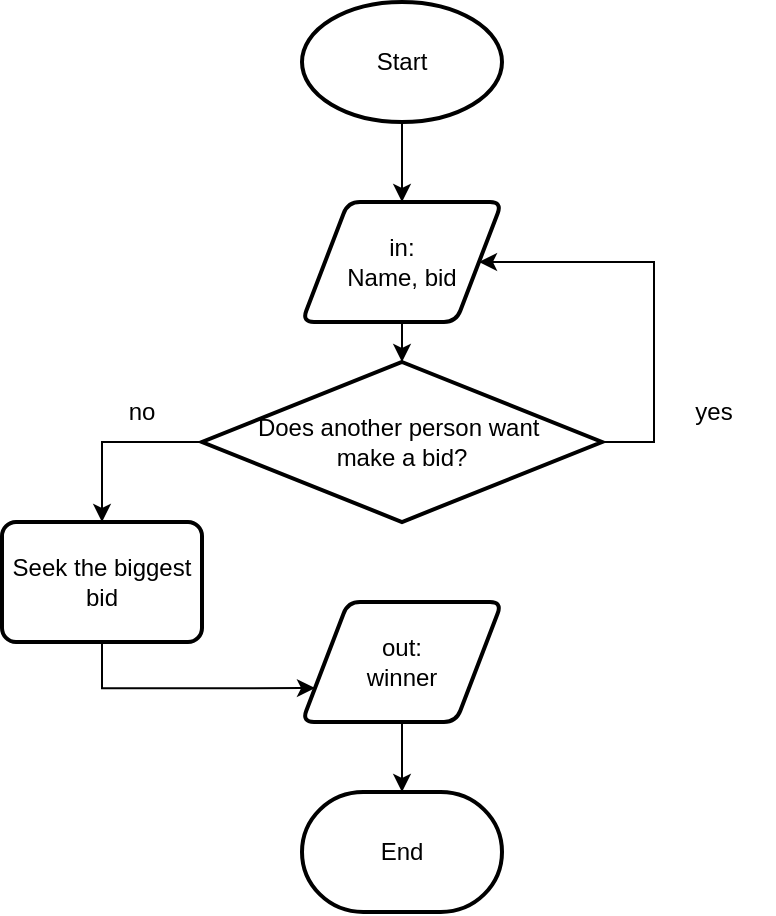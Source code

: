 <mxfile version="26.0.8">
  <diagram name="Сторінка-1" id="3BI2oseAMi1SdCCRbRWA">
    <mxGraphModel dx="1050" dy="603" grid="1" gridSize="10" guides="1" tooltips="1" connect="1" arrows="1" fold="1" page="1" pageScale="1" pageWidth="827" pageHeight="1169" math="0" shadow="0">
      <root>
        <mxCell id="0" />
        <mxCell id="1" parent="0" />
        <mxCell id="OT3GK1IK0ON0NBDD2vvj-4" value="" style="edgeStyle=orthogonalEdgeStyle;rounded=0;orthogonalLoop=1;jettySize=auto;html=1;" edge="1" parent="1" source="OT3GK1IK0ON0NBDD2vvj-2" target="OT3GK1IK0ON0NBDD2vvj-3">
          <mxGeometry relative="1" as="geometry" />
        </mxCell>
        <mxCell id="OT3GK1IK0ON0NBDD2vvj-2" value="Start" style="strokeWidth=2;html=1;shape=mxgraph.flowchart.start_1;whiteSpace=wrap;" vertex="1" parent="1">
          <mxGeometry x="364" y="40" width="100" height="60" as="geometry" />
        </mxCell>
        <mxCell id="OT3GK1IK0ON0NBDD2vvj-6" style="edgeStyle=orthogonalEdgeStyle;rounded=0;orthogonalLoop=1;jettySize=auto;html=1;exitX=0.5;exitY=1;exitDx=0;exitDy=0;" edge="1" parent="1" source="OT3GK1IK0ON0NBDD2vvj-3" target="OT3GK1IK0ON0NBDD2vvj-5">
          <mxGeometry relative="1" as="geometry" />
        </mxCell>
        <mxCell id="OT3GK1IK0ON0NBDD2vvj-3" value="in:&lt;div&gt;Name, bid&lt;/div&gt;" style="shape=parallelogram;html=1;strokeWidth=2;perimeter=parallelogramPerimeter;whiteSpace=wrap;rounded=1;arcSize=12;size=0.23;" vertex="1" parent="1">
          <mxGeometry x="364" y="140" width="100" height="60" as="geometry" />
        </mxCell>
        <mxCell id="OT3GK1IK0ON0NBDD2vvj-7" style="edgeStyle=orthogonalEdgeStyle;rounded=0;orthogonalLoop=1;jettySize=auto;html=1;exitX=1;exitY=0.5;exitDx=0;exitDy=0;exitPerimeter=0;entryX=1;entryY=0.5;entryDx=0;entryDy=0;" edge="1" parent="1" source="OT3GK1IK0ON0NBDD2vvj-5" target="OT3GK1IK0ON0NBDD2vvj-3">
          <mxGeometry relative="1" as="geometry">
            <Array as="points">
              <mxPoint x="540" y="260" />
              <mxPoint x="540" y="170" />
            </Array>
          </mxGeometry>
        </mxCell>
        <mxCell id="OT3GK1IK0ON0NBDD2vvj-11" style="edgeStyle=orthogonalEdgeStyle;rounded=0;orthogonalLoop=1;jettySize=auto;html=1;exitX=0;exitY=0.5;exitDx=0;exitDy=0;exitPerimeter=0;" edge="1" parent="1" source="OT3GK1IK0ON0NBDD2vvj-5" target="OT3GK1IK0ON0NBDD2vvj-10">
          <mxGeometry relative="1" as="geometry" />
        </mxCell>
        <mxCell id="OT3GK1IK0ON0NBDD2vvj-5" value="Does another person want&amp;nbsp;&lt;div&gt;make a bid?&lt;/div&gt;" style="strokeWidth=2;html=1;shape=mxgraph.flowchart.decision;whiteSpace=wrap;" vertex="1" parent="1">
          <mxGeometry x="314" y="220" width="200" height="80" as="geometry" />
        </mxCell>
        <mxCell id="OT3GK1IK0ON0NBDD2vvj-8" value="yes" style="text;html=1;align=center;verticalAlign=middle;whiteSpace=wrap;rounded=0;" vertex="1" parent="1">
          <mxGeometry x="540" y="230" width="60" height="30" as="geometry" />
        </mxCell>
        <mxCell id="OT3GK1IK0ON0NBDD2vvj-14" style="edgeStyle=orthogonalEdgeStyle;rounded=0;orthogonalLoop=1;jettySize=auto;html=1;exitX=0.5;exitY=1;exitDx=0;exitDy=0;entryX=0;entryY=0.75;entryDx=0;entryDy=0;" edge="1" parent="1" source="OT3GK1IK0ON0NBDD2vvj-10" target="OT3GK1IK0ON0NBDD2vvj-13">
          <mxGeometry relative="1" as="geometry" />
        </mxCell>
        <mxCell id="OT3GK1IK0ON0NBDD2vvj-10" value="Seek the biggest bid" style="rounded=1;whiteSpace=wrap;html=1;absoluteArcSize=1;arcSize=14;strokeWidth=2;" vertex="1" parent="1">
          <mxGeometry x="214" y="300" width="100" height="60" as="geometry" />
        </mxCell>
        <mxCell id="OT3GK1IK0ON0NBDD2vvj-12" value="no" style="text;html=1;align=center;verticalAlign=middle;whiteSpace=wrap;rounded=0;" vertex="1" parent="1">
          <mxGeometry x="254" y="230" width="60" height="30" as="geometry" />
        </mxCell>
        <mxCell id="OT3GK1IK0ON0NBDD2vvj-16" value="" style="edgeStyle=orthogonalEdgeStyle;rounded=0;orthogonalLoop=1;jettySize=auto;html=1;" edge="1" parent="1" source="OT3GK1IK0ON0NBDD2vvj-13" target="OT3GK1IK0ON0NBDD2vvj-15">
          <mxGeometry relative="1" as="geometry" />
        </mxCell>
        <mxCell id="OT3GK1IK0ON0NBDD2vvj-13" value="out:&lt;div&gt;winner&lt;/div&gt;" style="shape=parallelogram;html=1;strokeWidth=2;perimeter=parallelogramPerimeter;whiteSpace=wrap;rounded=1;arcSize=12;size=0.23;" vertex="1" parent="1">
          <mxGeometry x="364" y="340" width="100" height="60" as="geometry" />
        </mxCell>
        <mxCell id="OT3GK1IK0ON0NBDD2vvj-15" value="End" style="strokeWidth=2;html=1;shape=mxgraph.flowchart.terminator;whiteSpace=wrap;" vertex="1" parent="1">
          <mxGeometry x="364" y="435" width="100" height="60" as="geometry" />
        </mxCell>
      </root>
    </mxGraphModel>
  </diagram>
</mxfile>
